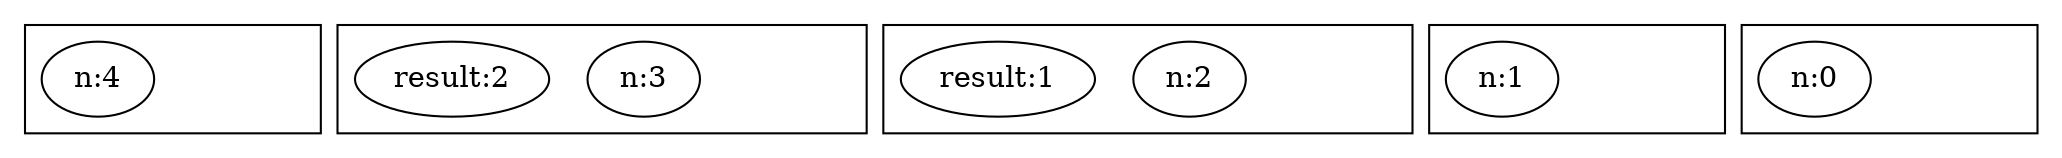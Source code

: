 digraph root {
	graph [compound=true]
	subgraph cluster_4njvsh {
		graph [label=""]
		4 [style=invisible]
		"n:4" [label="n:4"]
	}
	subgraph cluster_3gbhyi {
		graph [label=""]
		3 [style=invisible]
		"n:3" [label="n:3"]
		"result:2" [label="result:2"]
	}
	subgraph cluster_2yhhpd {
		graph [label=""]
		2 [style=invisible]
		"n:2" [label="n:2"]
		"result:1" [label="result:1"]
	}
	subgraph cluster_1behze {
		graph [label=""]
		1 [style=invisible]
		"n:1" [label="n:1"]
	}
	subgraph cluster_0zdfxw {
		graph [label=""]
		0 [style=invisible]
		"n:0" [label="n:0"]
	}
	subgraph cluster_1wxkwo {
		graph [label=""]
		1 [style=invisible]
		"n:1" [label="n:1"]
	}
	subgraph cluster_2vafux {
		graph [label=""]
		2 [style=invisible]
		"n:2" [label="n:2"]
	}
	subgraph cluster_1hgpcd {
		graph [label=""]
		1 [style=invisible]
		"n:1" [label="n:1"]
	}
	subgraph cluster_0rejit {
		graph [label=""]
		0 [style=invisible]
		"n:0" [label="n:0"]
	}
}